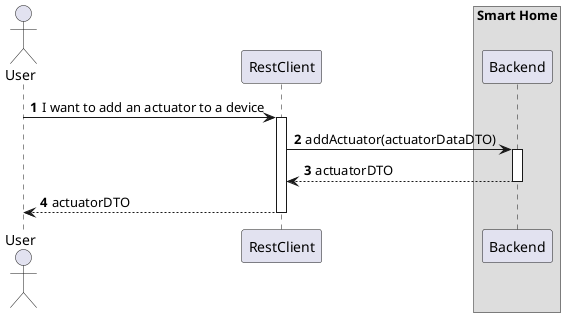@startuml
'https://plantuml.com/sequence-diagram

!pragma layout smetana

autonumber

actor "User" as User
participant "RestClient" as RC
box "Smart Home"
    participant "Backend" as BE
end box


User -> RC : I want to add an actuator to a device
activate RC

RC -> BE : addActuator(actuatorDataDTO)
activate BE

BE --> RC : actuatorDTO
deactivate BE

RC --> User : actuatorDTO
deactivate RC

@enduml